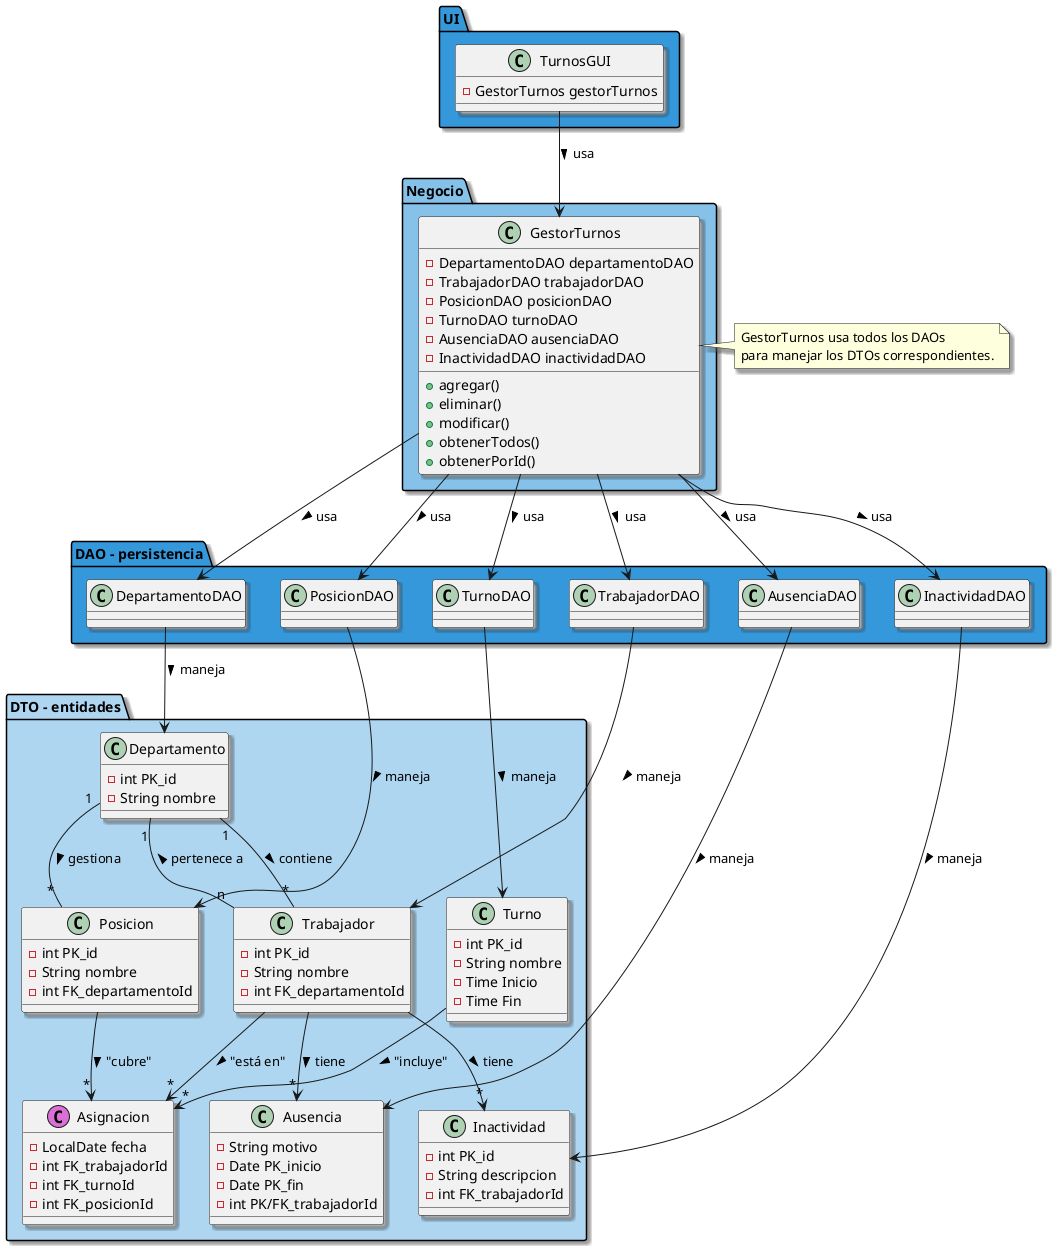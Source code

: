 @startuml turnos
' En un diagrama UML, las relaciones entre las clases a menudo se representan con líneas de asociación, por lo que no es necesario duplicar esta información en las listas dentro de las clases.
package "DTO - entidades" #AED6F1 {



skinparam shadowing true
    class Departamento {
        - int PK_id
        - String nombre
    }

    class Trabajador {
        - int PK_id
        - String nombre
        - int FK_departamentoId
    }
    class Turno {
        - int PK_id
        - String nombre
        - Time Inicio
        - Time Fin
    }
    class Posicion {
        - int PK_id
        - String nombre
        - int FK_departamentoId
    }

    class Ausencia {
        - String motivo
        - Date PK_inicio
        - Date PK_fin
        - int PK/FK_trabajadorId
    }

    class Asignacion << (C, Orchid) >>{
        - LocalDate fecha
        - int FK_trabajadorId
        - int FK_turnoId
        - int FK_posicionId
    }
    class Inactividad {
        - int PK_id
        - String descripcion
        - int FK_trabajadorId
    }


}

package "Negocio" #85C1E9 {
    class GestorTurnos {
        - DepartamentoDAO departamentoDAO
        - TrabajadorDAO trabajadorDAO
        - PosicionDAO posicionDAO
        - TurnoDAO turnoDAO
        - AusenciaDAO ausenciaDAO
        - InactividadDAO inactividadDAO
        + agregar()
        + eliminar()
        + modificar()
        + obtenerTodos()
        + obtenerPorId()
    }
}

package "DAO - persistencia" #3498DB {
    class DepartamentoDAO {}
    class TrabajadorDAO {}
    class PosicionDAO {}
    class TurnoDAO {}
    class AusenciaDAO {}
    class InactividadDAO {}
}

package "UI" #3498DB {
    class TurnosGUI {
        - GestorTurnos gestorTurnos
    }
}

Departamento "1" -- "*" Trabajador : contiene >
Departamento "1" -- "*" Posicion : gestiona >
Trabajador "n" -- "1" Departamento : pertenece a >
Trabajador -down-> "*" Ausencia : tiene >
Trabajador -down-> "*" Inactividad : tiene >
Trabajador -down-> "*" Asignacion : "está en" >
Turno -down-> "*" Asignacion : "incluye" >
Posicion -down-> "*" Asignacion : "cubre" >

GestorTurnos -down-> DepartamentoDAO : usa >
GestorTurnos -down-> TrabajadorDAO : usa >
GestorTurnos -down-> PosicionDAO : usa >
GestorTurnos -down-> TurnoDAO : usa >
GestorTurnos -down-> AusenciaDAO : usa >
GestorTurnos -down-> InactividadDAO : usa >

DepartamentoDAO -down-> Departamento : maneja >
TrabajadorDAO -down-> Trabajador : maneja >
PosicionDAO -down-> Posicion : maneja >
TurnoDAO -down-> Turno : maneja >
AusenciaDAO -down-> Ausencia : maneja >
InactividadDAO -down-> Inactividad : maneja >

TurnosGUI -down-> GestorTurnos : usa >

note right of GestorTurnos
    GestorTurnos usa todos los DAOs
    para manejar los DTOs correspondientes.
end note

@enduml